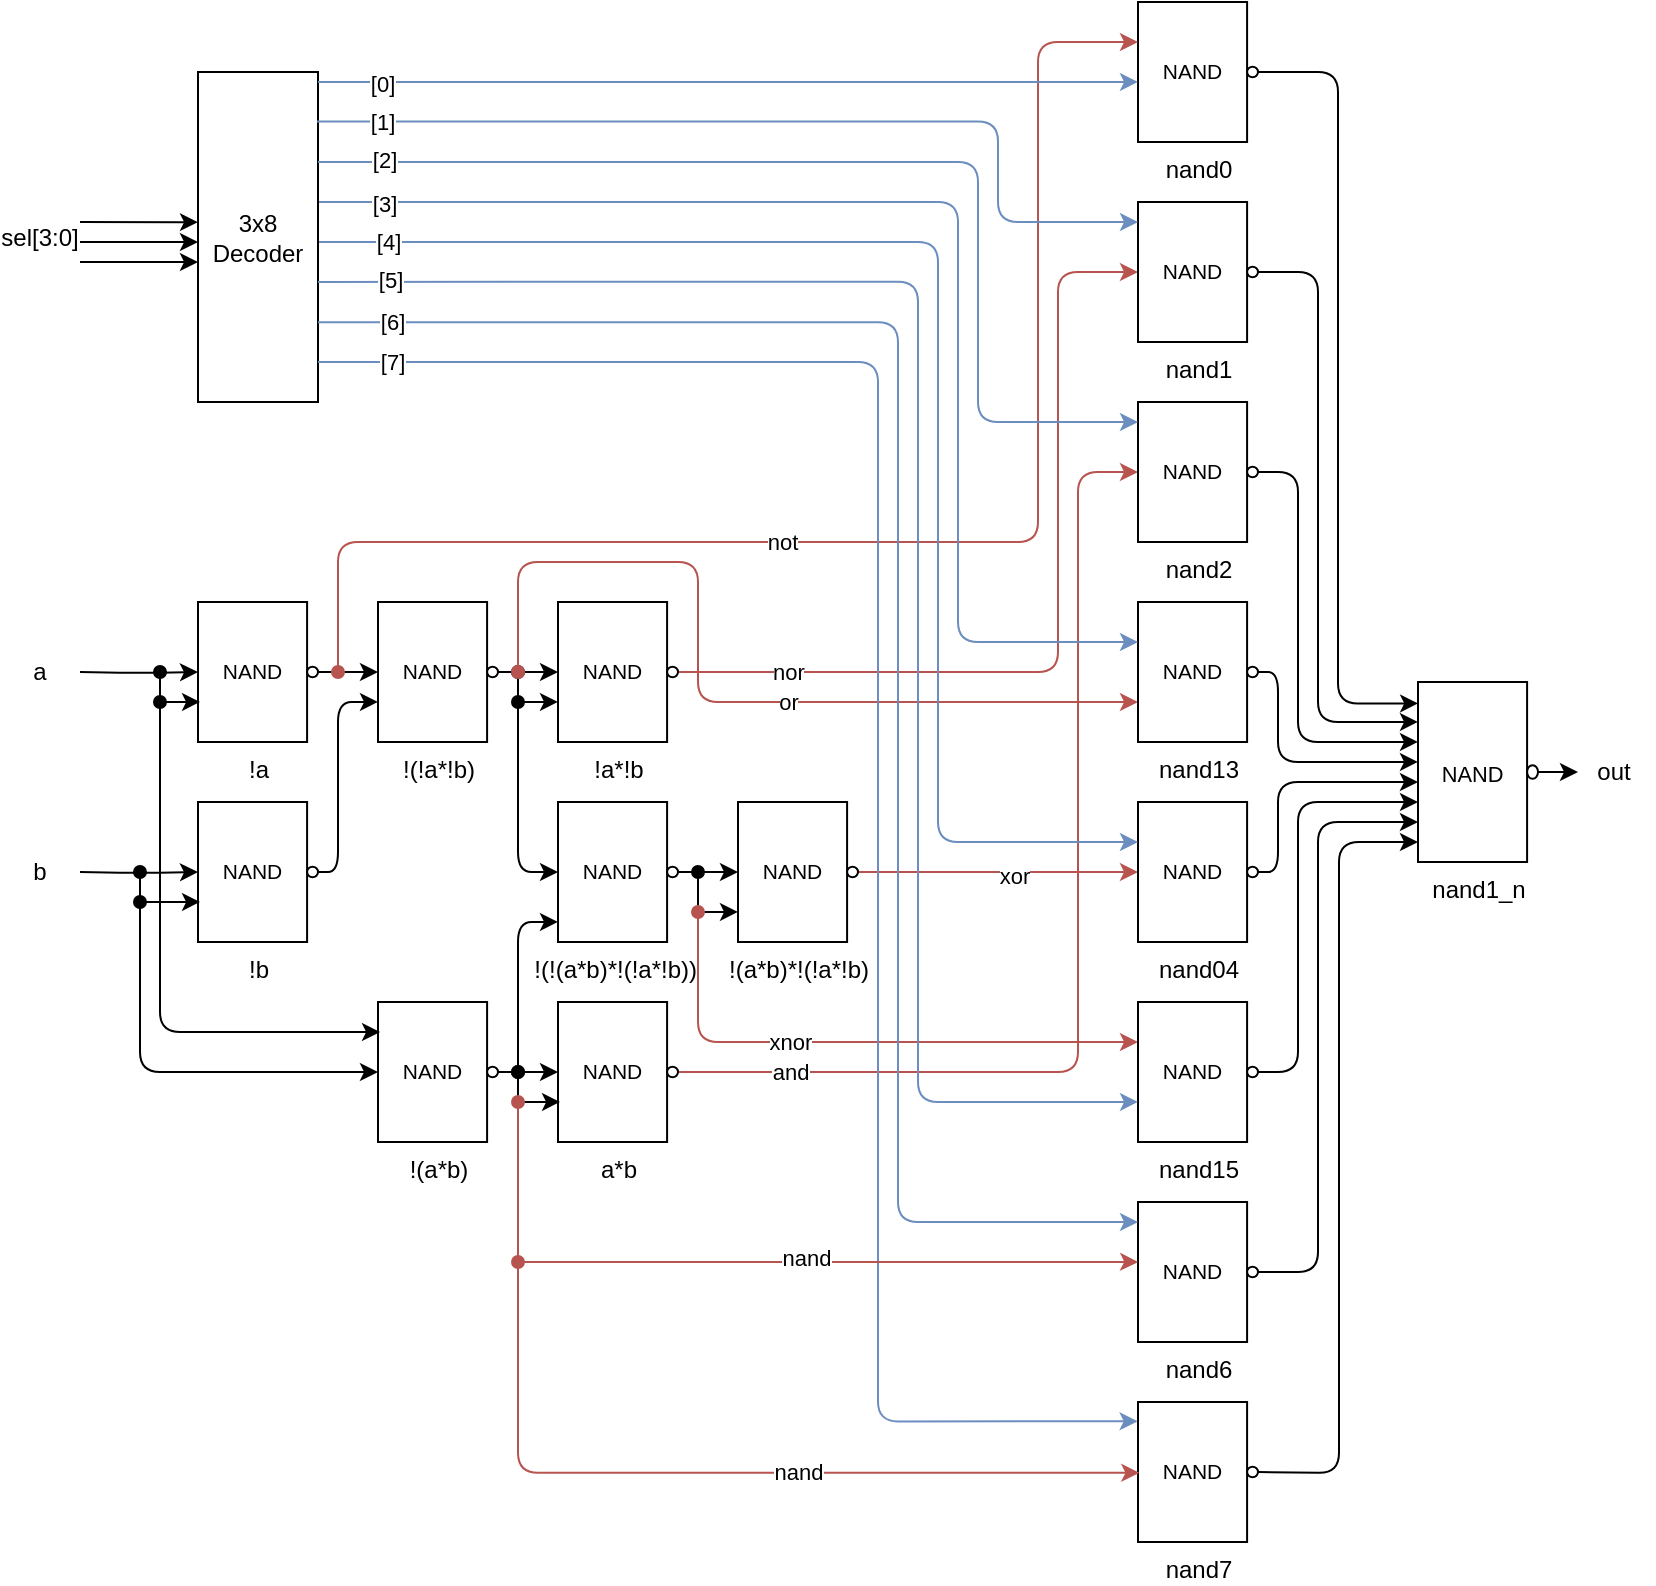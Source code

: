 <mxfile version="13.7.8" type="device"><diagram id="gERqVM2c5G27onremeGH" name="Page-1"><mxGraphModel dx="1395" dy="629" grid="1" gridSize="10" guides="1" tooltips="1" connect="1" arrows="1" fold="1" page="1" pageScale="1" pageWidth="827" pageHeight="1169" math="0" shadow="0"><root><mxCell id="0"/><mxCell id="1" parent="0"/><mxCell id="Pb6sebcaJ1ZxMgQgbQlf-18" value="" style="edgeStyle=orthogonalEdgeStyle;rounded=1;orthogonalLoop=1;jettySize=auto;html=1;startArrow=none;startFill=0;" parent="1" source="Pb6sebcaJ1ZxMgQgbQlf-1" target="Pb6sebcaJ1ZxMgQgbQlf-12" edge="1"><mxGeometry relative="1" as="geometry"/></mxCell><mxCell id="Pb6sebcaJ1ZxMgQgbQlf-78" style="edgeStyle=orthogonalEdgeStyle;rounded=1;orthogonalLoop=1;jettySize=auto;html=1;startArrow=none;startFill=0;endArrow=classic;endFill=1;" parent="1" target="Pb6sebcaJ1ZxMgQgbQlf-1" edge="1"><mxGeometry relative="1" as="geometry"><mxPoint x="40" y="505" as="sourcePoint"/></mxGeometry></mxCell><mxCell id="Pb6sebcaJ1ZxMgQgbQlf-1" value="!a" style="verticalLabelPosition=bottom;shadow=0;dashed=0;align=center;html=1;verticalAlign=top;shape=mxgraph.electrical.iec_logic_gates.nand;" parent="1" vertex="1"><mxGeometry x="99" y="470" width="60" height="70" as="geometry"/></mxCell><mxCell id="Pb6sebcaJ1ZxMgQgbQlf-21" value="" style="edgeStyle=orthogonalEdgeStyle;rounded=1;orthogonalLoop=1;jettySize=auto;html=1;startArrow=none;startFill=0;" parent="1" source="Pb6sebcaJ1ZxMgQgbQlf-2" target="Pb6sebcaJ1ZxMgQgbQlf-7" edge="1"><mxGeometry relative="1" as="geometry"/></mxCell><mxCell id="Pb6sebcaJ1ZxMgQgbQlf-2" value="!(!(a*b)*!(!a*!b))&amp;nbsp;" style="verticalLabelPosition=bottom;shadow=0;dashed=0;align=center;html=1;verticalAlign=top;shape=mxgraph.electrical.iec_logic_gates.nand;" parent="1" vertex="1"><mxGeometry x="279" y="570" width="60" height="70" as="geometry"/></mxCell><mxCell id="Pb6sebcaJ1ZxMgQgbQlf-39" style="edgeStyle=orthogonalEdgeStyle;rounded=1;orthogonalLoop=1;jettySize=auto;html=1;startArrow=none;startFill=0;entryX=0;entryY=0.5;entryDx=0;entryDy=0;entryPerimeter=0;fillColor=#f8cecc;strokeColor=#b85450;" parent="1" source="Pb6sebcaJ1ZxMgQgbQlf-5" target="Pb6sebcaJ1ZxMgQgbQlf-42" edge="1"><mxGeometry relative="1" as="geometry"><mxPoint x="539" y="450" as="targetPoint"/><Array as="points"><mxPoint x="539" y="705"/><mxPoint x="539" y="405"/></Array></mxGeometry></mxCell><mxCell id="Pb6sebcaJ1ZxMgQgbQlf-89" value="and" style="edgeLabel;html=1;align=center;verticalAlign=middle;resizable=0;points=[];" parent="Pb6sebcaJ1ZxMgQgbQlf-39" vertex="1" connectable="0"><mxGeometry x="-0.789" relative="1" as="geometry"><mxPoint as="offset"/></mxGeometry></mxCell><mxCell id="Pb6sebcaJ1ZxMgQgbQlf-5" value="a*b" style="verticalLabelPosition=bottom;shadow=0;dashed=0;align=center;html=1;verticalAlign=top;shape=mxgraph.electrical.iec_logic_gates.nand;" parent="1" vertex="1"><mxGeometry x="279" y="670" width="60" height="70" as="geometry"/></mxCell><mxCell id="Pb6sebcaJ1ZxMgQgbQlf-30" style="edgeStyle=orthogonalEdgeStyle;rounded=1;orthogonalLoop=1;jettySize=auto;html=1;startArrow=none;startFill=0;entryX=0;entryY=0.5;entryDx=0;entryDy=0;entryPerimeter=0;fillColor=#f8cecc;strokeColor=#b85450;" parent="1" source="Pb6sebcaJ1ZxMgQgbQlf-6" target="Pb6sebcaJ1ZxMgQgbQlf-10" edge="1"><mxGeometry relative="1" as="geometry"><mxPoint x="509" y="505" as="targetPoint"/><Array as="points"><mxPoint x="529" y="505"/><mxPoint x="529" y="305"/></Array></mxGeometry></mxCell><mxCell id="Pb6sebcaJ1ZxMgQgbQlf-87" value="nor" style="edgeLabel;html=1;align=center;verticalAlign=middle;resizable=0;points=[];" parent="Pb6sebcaJ1ZxMgQgbQlf-30" vertex="1" connectable="0"><mxGeometry x="-0.747" relative="1" as="geometry"><mxPoint as="offset"/></mxGeometry></mxCell><mxCell id="Pb6sebcaJ1ZxMgQgbQlf-6" value="!a*!b" style="verticalLabelPosition=bottom;shadow=0;dashed=0;align=center;html=1;verticalAlign=top;shape=mxgraph.electrical.iec_logic_gates.nand;" parent="1" vertex="1"><mxGeometry x="279" y="470" width="60" height="70" as="geometry"/></mxCell><mxCell id="Pb6sebcaJ1ZxMgQgbQlf-34" value="" style="edgeStyle=orthogonalEdgeStyle;rounded=1;orthogonalLoop=1;jettySize=auto;html=1;startArrow=none;startFill=0;entryX=0;entryY=0.5;entryDx=0;entryDy=0;entryPerimeter=0;fillColor=#f8cecc;strokeColor=#b85450;" parent="1" source="Pb6sebcaJ1ZxMgQgbQlf-7" target="Pb6sebcaJ1ZxMgQgbQlf-44" edge="1"><mxGeometry relative="1" as="geometry"><mxPoint x="509" y="605" as="targetPoint"/></mxGeometry></mxCell><mxCell id="nxK1gj--eLowFQ3Tf39G-1" value="xor" style="edgeLabel;html=1;align=center;verticalAlign=middle;resizable=0;points=[];" vertex="1" connectable="0" parent="Pb6sebcaJ1ZxMgQgbQlf-34"><mxGeometry x="0.114" y="-2" relative="1" as="geometry"><mxPoint as="offset"/></mxGeometry></mxCell><mxCell id="Pb6sebcaJ1ZxMgQgbQlf-7" value="!(a*b)*!(!a*!b)" style="verticalLabelPosition=bottom;shadow=0;dashed=0;align=center;html=1;verticalAlign=top;shape=mxgraph.electrical.iec_logic_gates.nand;" parent="1" vertex="1"><mxGeometry x="369" y="570" width="60" height="70" as="geometry"/></mxCell><mxCell id="Pb6sebcaJ1ZxMgQgbQlf-26" style="edgeStyle=orthogonalEdgeStyle;rounded=1;orthogonalLoop=1;jettySize=auto;html=1;startArrow=oval;startFill=1;entryX=0;entryY=0.857;entryDx=0;entryDy=0;entryPerimeter=0;" parent="1" target="Pb6sebcaJ1ZxMgQgbQlf-2" edge="1"><mxGeometry relative="1" as="geometry"><mxPoint x="349" y="705" as="targetPoint"/><mxPoint x="259" y="705" as="sourcePoint"/><Array as="points"><mxPoint x="259" y="630"/></Array></mxGeometry></mxCell><mxCell id="Pb6sebcaJ1ZxMgQgbQlf-67" style="edgeStyle=orthogonalEdgeStyle;rounded=1;orthogonalLoop=1;jettySize=auto;html=1;entryX=0.001;entryY=0.119;entryDx=0;entryDy=0;entryPerimeter=0;startArrow=none;startFill=0;" parent="1" source="Pb6sebcaJ1ZxMgQgbQlf-9" target="Pb6sebcaJ1ZxMgQgbQlf-63" edge="1"><mxGeometry relative="1" as="geometry"><Array as="points"><mxPoint x="669" y="205"/><mxPoint x="669" y="521"/></Array></mxGeometry></mxCell><mxCell id="Pb6sebcaJ1ZxMgQgbQlf-9" value="nand0" style="verticalLabelPosition=bottom;shadow=0;dashed=0;align=center;html=1;verticalAlign=top;shape=mxgraph.electrical.iec_logic_gates.nand;" parent="1" vertex="1"><mxGeometry x="569" y="170" width="60" height="70" as="geometry"/></mxCell><mxCell id="Pb6sebcaJ1ZxMgQgbQlf-66" style="edgeStyle=orthogonalEdgeStyle;rounded=1;orthogonalLoop=1;jettySize=auto;html=1;entryX=0;entryY=0.222;entryDx=0;entryDy=0;entryPerimeter=0;startArrow=none;startFill=0;" parent="1" source="Pb6sebcaJ1ZxMgQgbQlf-10" target="Pb6sebcaJ1ZxMgQgbQlf-63" edge="1"><mxGeometry relative="1" as="geometry"><Array as="points"><mxPoint x="659" y="305"/><mxPoint x="659" y="530"/></Array></mxGeometry></mxCell><mxCell id="Pb6sebcaJ1ZxMgQgbQlf-10" value="nand1" style="verticalLabelPosition=bottom;shadow=0;dashed=0;align=center;html=1;verticalAlign=top;shape=mxgraph.electrical.iec_logic_gates.nand;" parent="1" vertex="1"><mxGeometry x="569" y="270" width="60" height="70" as="geometry"/></mxCell><mxCell id="Pb6sebcaJ1ZxMgQgbQlf-15" value="" style="edgeStyle=orthogonalEdgeStyle;rounded=1;orthogonalLoop=1;jettySize=auto;html=1;entryX=0;entryY=0.714;entryDx=0;entryDy=0;entryPerimeter=0;" parent="1" source="Pb6sebcaJ1ZxMgQgbQlf-11" target="Pb6sebcaJ1ZxMgQgbQlf-12" edge="1"><mxGeometry relative="1" as="geometry"><Array as="points"><mxPoint x="169" y="605"/><mxPoint x="169" y="520"/></Array></mxGeometry></mxCell><mxCell id="Pb6sebcaJ1ZxMgQgbQlf-79" style="edgeStyle=orthogonalEdgeStyle;rounded=1;orthogonalLoop=1;jettySize=auto;html=1;startArrow=none;startFill=0;endArrow=classic;endFill=1;" parent="1" target="Pb6sebcaJ1ZxMgQgbQlf-11" edge="1"><mxGeometry relative="1" as="geometry"><mxPoint x="40" y="605" as="sourcePoint"/></mxGeometry></mxCell><mxCell id="Pb6sebcaJ1ZxMgQgbQlf-11" value="!b" style="verticalLabelPosition=bottom;shadow=0;dashed=0;align=center;html=1;verticalAlign=top;shape=mxgraph.electrical.iec_logic_gates.nand;" parent="1" vertex="1"><mxGeometry x="99" y="570" width="60" height="70" as="geometry"/></mxCell><mxCell id="Pb6sebcaJ1ZxMgQgbQlf-16" style="edgeStyle=orthogonalEdgeStyle;rounded=1;orthogonalLoop=1;jettySize=auto;html=1;entryX=0;entryY=0.5;entryDx=0;entryDy=0;entryPerimeter=0;" parent="1" source="Pb6sebcaJ1ZxMgQgbQlf-12" target="Pb6sebcaJ1ZxMgQgbQlf-6" edge="1"><mxGeometry relative="1" as="geometry"/></mxCell><mxCell id="Pb6sebcaJ1ZxMgQgbQlf-12" value="!(!a*!b)" style="verticalLabelPosition=bottom;shadow=0;dashed=0;align=center;html=1;verticalAlign=top;shape=mxgraph.electrical.iec_logic_gates.nand;" parent="1" vertex="1"><mxGeometry x="189" y="470" width="60" height="70" as="geometry"/></mxCell><mxCell id="Pb6sebcaJ1ZxMgQgbQlf-23" value="" style="edgeStyle=orthogonalEdgeStyle;rounded=1;orthogonalLoop=1;jettySize=auto;html=1;startArrow=none;startFill=0;" parent="1" source="Pb6sebcaJ1ZxMgQgbQlf-13" target="Pb6sebcaJ1ZxMgQgbQlf-5" edge="1"><mxGeometry relative="1" as="geometry"/></mxCell><mxCell id="Pb6sebcaJ1ZxMgQgbQlf-17" value="" style="endArrow=classic;html=1;edgeStyle=orthogonalEdgeStyle;startArrow=oval;startFill=1;entryX=0;entryY=0.714;entryDx=0;entryDy=0;entryPerimeter=0;rounded=0;" parent="1" target="Pb6sebcaJ1ZxMgQgbQlf-6" edge="1"><mxGeometry width="50" height="50" relative="1" as="geometry"><mxPoint x="259" y="505" as="sourcePoint"/><mxPoint x="309" y="410" as="targetPoint"/><Array as="points"><mxPoint x="259" y="520"/></Array></mxGeometry></mxCell><mxCell id="Pb6sebcaJ1ZxMgQgbQlf-20" value="" style="endArrow=classic;html=1;edgeStyle=orthogonalEdgeStyle;startArrow=oval;startFill=1;entryX=0;entryY=0.5;entryDx=0;entryDy=0;entryPerimeter=0;rounded=1;" parent="1" target="Pb6sebcaJ1ZxMgQgbQlf-2" edge="1"><mxGeometry width="50" height="50" relative="1" as="geometry"><mxPoint x="259" y="520" as="sourcePoint"/><mxPoint x="289" y="529.98" as="targetPoint"/><Array as="points"><mxPoint x="259" y="605"/></Array></mxGeometry></mxCell><mxCell id="Pb6sebcaJ1ZxMgQgbQlf-22" value="" style="endArrow=classic;html=1;edgeStyle=orthogonalEdgeStyle;startArrow=oval;startFill=1;entryX=0;entryY=0.857;entryDx=0;entryDy=0;entryPerimeter=0;rounded=0;" parent="1" edge="1"><mxGeometry width="50" height="50" relative="1" as="geometry"><mxPoint x="349" y="605" as="sourcePoint"/><mxPoint x="369" y="624.99" as="targetPoint"/><Array as="points"><mxPoint x="349" y="625"/></Array></mxGeometry></mxCell><mxCell id="Pb6sebcaJ1ZxMgQgbQlf-25" value="" style="endArrow=classic;html=1;edgeStyle=orthogonalEdgeStyle;startArrow=oval;startFill=1;entryX=0;entryY=0.286;entryDx=0;entryDy=0;entryPerimeter=0;fillColor=#f8cecc;strokeColor=#b85450;" parent="1" target="Pb6sebcaJ1ZxMgQgbQlf-9" edge="1"><mxGeometry width="50" height="50" relative="1" as="geometry"><mxPoint x="169" y="505" as="sourcePoint"/><mxPoint x="339" y="450" as="targetPoint"/><Array as="points"><mxPoint x="169" y="440"/><mxPoint x="519" y="440"/><mxPoint x="519" y="190"/></Array></mxGeometry></mxCell><mxCell id="Pb6sebcaJ1ZxMgQgbQlf-84" value="not" style="edgeLabel;html=1;align=center;verticalAlign=middle;resizable=0;points=[];" parent="Pb6sebcaJ1ZxMgQgbQlf-25" vertex="1" connectable="0"><mxGeometry x="-0.197" relative="1" as="geometry"><mxPoint as="offset"/></mxGeometry></mxCell><mxCell id="Pb6sebcaJ1ZxMgQgbQlf-27" value="" style="endArrow=classic;html=1;edgeStyle=orthogonalEdgeStyle;startArrow=oval;startFill=1;fillColor=#f8cecc;strokeColor=#b85450;" parent="1" target="Pb6sebcaJ1ZxMgQgbQlf-43" edge="1"><mxGeometry width="50" height="50" relative="1" as="geometry"><mxPoint x="259" y="505" as="sourcePoint"/><mxPoint x="479" y="305" as="targetPoint"/><Array as="points"><mxPoint x="259" y="450"/><mxPoint x="349" y="450"/><mxPoint x="349" y="520"/></Array></mxGeometry></mxCell><mxCell id="Pb6sebcaJ1ZxMgQgbQlf-88" value="or" style="edgeLabel;html=1;align=center;verticalAlign=middle;resizable=0;points=[];" parent="Pb6sebcaJ1ZxMgQgbQlf-27" vertex="1" connectable="0"><mxGeometry x="0.195" relative="1" as="geometry"><mxPoint as="offset"/></mxGeometry></mxCell><mxCell id="Pb6sebcaJ1ZxMgQgbQlf-32" value="" style="endArrow=classic;html=1;startArrow=oval;startFill=1;edgeStyle=orthogonalEdgeStyle;fillColor=#f8cecc;strokeColor=#b85450;" parent="1" target="Pb6sebcaJ1ZxMgQgbQlf-45" edge="1"><mxGeometry width="50" height="50" relative="1" as="geometry"><mxPoint x="349" y="625" as="sourcePoint"/><mxPoint x="529" y="690" as="targetPoint"/><Array as="points"><mxPoint x="349" y="690"/></Array></mxGeometry></mxCell><mxCell id="Pb6sebcaJ1ZxMgQgbQlf-90" value="xnor" style="edgeLabel;html=1;align=center;verticalAlign=middle;resizable=0;points=[];" parent="Pb6sebcaJ1ZxMgQgbQlf-32" vertex="1" connectable="0"><mxGeometry x="-0.548" y="46" relative="1" as="geometry"><mxPoint as="offset"/></mxGeometry></mxCell><mxCell id="Pb6sebcaJ1ZxMgQgbQlf-13" value="!(a*b)" style="verticalLabelPosition=bottom;shadow=0;dashed=0;align=center;html=1;verticalAlign=top;shape=mxgraph.electrical.iec_logic_gates.nand;" parent="1" vertex="1"><mxGeometry x="189" y="670" width="60" height="70" as="geometry"/></mxCell><mxCell id="Pb6sebcaJ1ZxMgQgbQlf-65" style="edgeStyle=orthogonalEdgeStyle;rounded=1;orthogonalLoop=1;jettySize=auto;html=1;startArrow=none;startFill=0;entryX=0;entryY=0.333;entryDx=0;entryDy=0;entryPerimeter=0;" parent="1" source="Pb6sebcaJ1ZxMgQgbQlf-42" target="Pb6sebcaJ1ZxMgQgbQlf-63" edge="1"><mxGeometry relative="1" as="geometry"><mxPoint x="729" y="550" as="targetPoint"/><Array as="points"><mxPoint x="649" y="405"/><mxPoint x="649" y="540"/></Array></mxGeometry></mxCell><mxCell id="Pb6sebcaJ1ZxMgQgbQlf-42" value="nand2" style="verticalLabelPosition=bottom;shadow=0;dashed=0;align=center;html=1;verticalAlign=top;shape=mxgraph.electrical.iec_logic_gates.nand;" parent="1" vertex="1"><mxGeometry x="569" y="370" width="60" height="70" as="geometry"/></mxCell><mxCell id="Pb6sebcaJ1ZxMgQgbQlf-68" style="edgeStyle=orthogonalEdgeStyle;rounded=1;orthogonalLoop=1;jettySize=auto;html=1;entryX=0;entryY=0.444;entryDx=0;entryDy=0;entryPerimeter=0;startArrow=none;startFill=0;" parent="1" source="Pb6sebcaJ1ZxMgQgbQlf-43" target="Pb6sebcaJ1ZxMgQgbQlf-63" edge="1"><mxGeometry relative="1" as="geometry"><Array as="points"><mxPoint x="639" y="505"/><mxPoint x="639" y="550"/></Array></mxGeometry></mxCell><mxCell id="Pb6sebcaJ1ZxMgQgbQlf-43" value="nand13" style="verticalLabelPosition=bottom;shadow=0;dashed=0;align=center;html=1;verticalAlign=top;shape=mxgraph.electrical.iec_logic_gates.nand;" parent="1" vertex="1"><mxGeometry x="569" y="470" width="60" height="70" as="geometry"/></mxCell><mxCell id="Pb6sebcaJ1ZxMgQgbQlf-69" style="edgeStyle=orthogonalEdgeStyle;rounded=1;orthogonalLoop=1;jettySize=auto;html=1;entryX=0;entryY=0.556;entryDx=0;entryDy=0;entryPerimeter=0;startArrow=none;startFill=0;" parent="1" source="Pb6sebcaJ1ZxMgQgbQlf-44" target="Pb6sebcaJ1ZxMgQgbQlf-63" edge="1"><mxGeometry relative="1" as="geometry"><Array as="points"><mxPoint x="639" y="605"/><mxPoint x="639" y="560"/></Array></mxGeometry></mxCell><mxCell id="Pb6sebcaJ1ZxMgQgbQlf-44" value="nand04" style="verticalLabelPosition=bottom;shadow=0;dashed=0;align=center;html=1;verticalAlign=top;shape=mxgraph.electrical.iec_logic_gates.nand;" parent="1" vertex="1"><mxGeometry x="569" y="570" width="60" height="70" as="geometry"/></mxCell><mxCell id="Pb6sebcaJ1ZxMgQgbQlf-70" style="edgeStyle=orthogonalEdgeStyle;rounded=1;orthogonalLoop=1;jettySize=auto;html=1;entryX=0;entryY=0.667;entryDx=0;entryDy=0;entryPerimeter=0;startArrow=none;startFill=0;" parent="1" source="Pb6sebcaJ1ZxMgQgbQlf-45" target="Pb6sebcaJ1ZxMgQgbQlf-63" edge="1"><mxGeometry relative="1" as="geometry"><Array as="points"><mxPoint x="649" y="705"/><mxPoint x="649" y="570"/></Array></mxGeometry></mxCell><mxCell id="Pb6sebcaJ1ZxMgQgbQlf-45" value="nand15" style="verticalLabelPosition=bottom;shadow=0;dashed=0;align=center;html=1;verticalAlign=top;shape=mxgraph.electrical.iec_logic_gates.nand;" parent="1" vertex="1"><mxGeometry x="569" y="670" width="60" height="70" as="geometry"/></mxCell><mxCell id="Pb6sebcaJ1ZxMgQgbQlf-72" style="edgeStyle=orthogonalEdgeStyle;rounded=1;orthogonalLoop=1;jettySize=auto;html=1;startArrow=none;startFill=0;entryX=0;entryY=0.778;entryDx=0;entryDy=0;entryPerimeter=0;" parent="1" source="Pb6sebcaJ1ZxMgQgbQlf-46" target="Pb6sebcaJ1ZxMgQgbQlf-63" edge="1"><mxGeometry relative="1" as="geometry"><mxPoint x="699" y="580" as="targetPoint"/><Array as="points"><mxPoint x="659" y="805"/><mxPoint x="659" y="580"/></Array></mxGeometry></mxCell><mxCell id="Pb6sebcaJ1ZxMgQgbQlf-46" value="nand6" style="verticalLabelPosition=bottom;shadow=0;dashed=0;align=center;html=1;verticalAlign=top;shape=mxgraph.electrical.iec_logic_gates.nand;" parent="1" vertex="1"><mxGeometry x="569" y="770" width="60" height="70" as="geometry"/></mxCell><mxCell id="Pb6sebcaJ1ZxMgQgbQlf-73" style="edgeStyle=orthogonalEdgeStyle;rounded=1;orthogonalLoop=1;jettySize=auto;html=1;entryX=0;entryY=0.889;entryDx=0;entryDy=0;entryPerimeter=0;startArrow=none;startFill=0;" parent="1" target="Pb6sebcaJ1ZxMgQgbQlf-63" edge="1"><mxGeometry relative="1" as="geometry"><mxPoint x="629" y="905" as="sourcePoint"/></mxGeometry></mxCell><mxCell id="Pb6sebcaJ1ZxMgQgbQlf-47" value="nand7" style="verticalLabelPosition=bottom;shadow=0;dashed=0;align=center;html=1;verticalAlign=top;shape=mxgraph.electrical.iec_logic_gates.nand;" parent="1" vertex="1"><mxGeometry x="569" y="870" width="60" height="70" as="geometry"/></mxCell><mxCell id="Pb6sebcaJ1ZxMgQgbQlf-48" value="" style="endArrow=classic;html=1;startArrow=oval;startFill=1;entryX=0.011;entryY=0.506;entryDx=0;entryDy=0;entryPerimeter=0;edgeStyle=orthogonalEdgeStyle;fillColor=#f8cecc;strokeColor=#b85450;" parent="1" edge="1" target="Pb6sebcaJ1ZxMgQgbQlf-47"><mxGeometry width="50" height="50" relative="1" as="geometry"><mxPoint x="259" y="800" as="sourcePoint"/><mxPoint x="569" y="905" as="targetPoint"/><Array as="points"><mxPoint x="259" y="905"/></Array></mxGeometry></mxCell><mxCell id="Pb6sebcaJ1ZxMgQgbQlf-92" value="nand" style="edgeLabel;html=1;align=center;verticalAlign=middle;resizable=0;points=[];" parent="Pb6sebcaJ1ZxMgQgbQlf-48" vertex="1" connectable="0"><mxGeometry x="0.177" y="1" relative="1" as="geometry"><mxPoint as="offset"/></mxGeometry></mxCell><mxCell id="Pb6sebcaJ1ZxMgQgbQlf-54" style="edgeStyle=orthogonalEdgeStyle;rounded=1;orthogonalLoop=1;jettySize=auto;html=1;startArrow=none;startFill=0;exitX=1;exitY=0.394;exitDx=0;exitDy=0;exitPerimeter=0;entryX=0;entryY=0.286;entryDx=0;entryDy=0;entryPerimeter=0;fillColor=#dae8fc;strokeColor=#6c8ebf;" parent="1" source="Pb6sebcaJ1ZxMgQgbQlf-51" target="Pb6sebcaJ1ZxMgQgbQlf-43" edge="1"><mxGeometry relative="1" as="geometry"><mxPoint x="289" y="270" as="targetPoint"/><Array as="points"><mxPoint x="479" y="270"/><mxPoint x="479" y="490"/></Array></mxGeometry></mxCell><mxCell id="Pb6sebcaJ1ZxMgQgbQlf-100" value="[3]" style="edgeLabel;html=1;align=center;verticalAlign=middle;resizable=0;points=[];" parent="Pb6sebcaJ1ZxMgQgbQlf-54" vertex="1" connectable="0"><mxGeometry x="-0.895" y="-1" relative="1" as="geometry"><mxPoint as="offset"/></mxGeometry></mxCell><mxCell id="Pb6sebcaJ1ZxMgQgbQlf-55" style="edgeStyle=orthogonalEdgeStyle;rounded=1;orthogonalLoop=1;jettySize=auto;html=1;startArrow=none;startFill=0;exitX=1;exitY=0.515;exitDx=0;exitDy=0;exitPerimeter=0;entryX=0;entryY=0.286;entryDx=0;entryDy=0;entryPerimeter=0;fillColor=#dae8fc;strokeColor=#6c8ebf;" parent="1" source="Pb6sebcaJ1ZxMgQgbQlf-51" target="Pb6sebcaJ1ZxMgQgbQlf-44" edge="1"><mxGeometry relative="1" as="geometry"><mxPoint x="289" y="290" as="targetPoint"/><mxPoint x="189" y="290" as="sourcePoint"/><Array as="points"><mxPoint x="469" y="290"/><mxPoint x="469" y="590"/></Array></mxGeometry></mxCell><mxCell id="Pb6sebcaJ1ZxMgQgbQlf-101" value="[4]" style="edgeLabel;html=1;align=center;verticalAlign=middle;resizable=0;points=[];" parent="Pb6sebcaJ1ZxMgQgbQlf-55" vertex="1" connectable="0"><mxGeometry x="-0.903" relative="1" as="geometry"><mxPoint as="offset"/></mxGeometry></mxCell><mxCell id="Pb6sebcaJ1ZxMgQgbQlf-51" value="3x8&lt;br&gt;Decoder" style="rounded=0;whiteSpace=wrap;html=1;" parent="1" vertex="1"><mxGeometry x="99" y="205" width="60" height="165" as="geometry"/></mxCell><mxCell id="Pb6sebcaJ1ZxMgQgbQlf-52" value="" style="endArrow=classic;html=1;exitX=0.992;exitY=0.15;exitDx=0;exitDy=0;exitPerimeter=0;edgeStyle=orthogonalEdgeStyle;entryX=0;entryY=0.143;entryDx=0;entryDy=0;entryPerimeter=0;fillColor=#dae8fc;strokeColor=#6c8ebf;" parent="1" source="Pb6sebcaJ1ZxMgQgbQlf-51" target="Pb6sebcaJ1ZxMgQgbQlf-10" edge="1"><mxGeometry width="50" height="50" relative="1" as="geometry"><mxPoint x="219" y="220" as="sourcePoint"/><mxPoint x="279" y="230" as="targetPoint"/><Array as="points"><mxPoint x="499" y="230"/><mxPoint x="499" y="280"/></Array></mxGeometry></mxCell><mxCell id="Pb6sebcaJ1ZxMgQgbQlf-98" value="[1]" style="edgeLabel;html=1;align=center;verticalAlign=middle;resizable=0;points=[];" parent="Pb6sebcaJ1ZxMgQgbQlf-52" vertex="1" connectable="0"><mxGeometry x="-0.859" relative="1" as="geometry"><mxPoint as="offset"/></mxGeometry></mxCell><mxCell id="Pb6sebcaJ1ZxMgQgbQlf-56" value="" style="endArrow=classic;html=1;exitX=1;exitY=0.636;exitDx=0;exitDy=0;exitPerimeter=0;edgeStyle=orthogonalEdgeStyle;entryX=0;entryY=0.714;entryDx=0;entryDy=0;entryPerimeter=0;fillColor=#dae8fc;strokeColor=#6c8ebf;" parent="1" source="Pb6sebcaJ1ZxMgQgbQlf-51" target="Pb6sebcaJ1ZxMgQgbQlf-45" edge="1"><mxGeometry width="50" height="50" relative="1" as="geometry"><mxPoint x="169" y="330" as="sourcePoint"/><mxPoint x="289" y="310" as="targetPoint"/><Array as="points"><mxPoint x="459" y="310"/><mxPoint x="459" y="720"/></Array></mxGeometry></mxCell><mxCell id="Pb6sebcaJ1ZxMgQgbQlf-102" value="[5]" style="edgeLabel;html=1;align=center;verticalAlign=middle;resizable=0;points=[];" parent="Pb6sebcaJ1ZxMgQgbQlf-56" vertex="1" connectable="0"><mxGeometry x="-0.914" y="1" relative="1" as="geometry"><mxPoint as="offset"/></mxGeometry></mxCell><mxCell id="Pb6sebcaJ1ZxMgQgbQlf-57" value="" style="endArrow=classic;html=1;exitX=1;exitY=0.758;exitDx=0;exitDy=0;exitPerimeter=0;edgeStyle=orthogonalEdgeStyle;fillColor=#dae8fc;strokeColor=#6c8ebf;entryX=0;entryY=0.143;entryDx=0;entryDy=0;entryPerimeter=0;" parent="1" source="Pb6sebcaJ1ZxMgQgbQlf-51" target="Pb6sebcaJ1ZxMgQgbQlf-46" edge="1"><mxGeometry width="50" height="50" relative="1" as="geometry"><mxPoint x="159" y="330" as="sourcePoint"/><mxPoint x="289" y="330" as="targetPoint"/><Array as="points"><mxPoint x="449" y="330"/><mxPoint x="449" y="780"/></Array></mxGeometry></mxCell><mxCell id="Pb6sebcaJ1ZxMgQgbQlf-103" value="[6]" style="edgeLabel;html=1;align=center;verticalAlign=middle;resizable=0;points=[];" parent="Pb6sebcaJ1ZxMgQgbQlf-57" vertex="1" connectable="0"><mxGeometry x="-0.915" relative="1" as="geometry"><mxPoint as="offset"/></mxGeometry></mxCell><mxCell id="Pb6sebcaJ1ZxMgQgbQlf-58" value="" style="endArrow=classic;startArrow=none;html=1;startFill=0;exitX=1;exitY=0.03;exitDx=0;exitDy=0;exitPerimeter=0;edgeStyle=orthogonalEdgeStyle;entryX=0;entryY=0.571;entryDx=0;entryDy=0;entryPerimeter=0;fillColor=#dae8fc;strokeColor=#6c8ebf;" parent="1" source="Pb6sebcaJ1ZxMgQgbQlf-51" target="Pb6sebcaJ1ZxMgQgbQlf-9" edge="1"><mxGeometry width="50" height="50" relative="1" as="geometry"><mxPoint x="149" y="340" as="sourcePoint"/><mxPoint x="279" y="210" as="targetPoint"/></mxGeometry></mxCell><mxCell id="Pb6sebcaJ1ZxMgQgbQlf-97" value="[0]" style="edgeLabel;html=1;align=center;verticalAlign=middle;resizable=0;points=[];" parent="Pb6sebcaJ1ZxMgQgbQlf-58" vertex="1" connectable="0"><mxGeometry x="-0.845" y="-1" relative="1" as="geometry"><mxPoint as="offset"/></mxGeometry></mxCell><mxCell id="Pb6sebcaJ1ZxMgQgbQlf-59" value="" style="endArrow=classic;startArrow=none;html=1;startFill=0;edgeStyle=orthogonalEdgeStyle;exitX=1;exitY=0.879;exitDx=0;exitDy=0;exitPerimeter=0;fillColor=#dae8fc;strokeColor=#6c8ebf;entryX=-0.003;entryY=0.138;entryDx=0;entryDy=0;entryPerimeter=0;" parent="1" source="Pb6sebcaJ1ZxMgQgbQlf-51" edge="1" target="Pb6sebcaJ1ZxMgQgbQlf-47"><mxGeometry width="50" height="50" relative="1" as="geometry"><mxPoint x="189" y="390" as="sourcePoint"/><mxPoint x="569" y="880.01" as="targetPoint"/><Array as="points"><mxPoint x="439" y="350"/><mxPoint x="439" y="880"/></Array></mxGeometry></mxCell><mxCell id="Pb6sebcaJ1ZxMgQgbQlf-104" value="[7]" style="edgeLabel;html=1;align=center;verticalAlign=middle;resizable=0;points=[];" parent="Pb6sebcaJ1ZxMgQgbQlf-59" vertex="1" connectable="0"><mxGeometry x="-0.922" relative="1" as="geometry"><mxPoint as="offset"/></mxGeometry></mxCell><mxCell id="Pb6sebcaJ1ZxMgQgbQlf-60" value="" style="endArrow=classic;startArrow=none;html=1;startFill=0;exitX=1;exitY=0.273;exitDx=0;exitDy=0;exitPerimeter=0;edgeStyle=orthogonalEdgeStyle;entryX=0;entryY=0.143;entryDx=0;entryDy=0;entryPerimeter=0;fillColor=#dae8fc;strokeColor=#6c8ebf;" parent="1" source="Pb6sebcaJ1ZxMgQgbQlf-51" target="Pb6sebcaJ1ZxMgQgbQlf-42" edge="1"><mxGeometry width="50" height="50" relative="1" as="geometry"><mxPoint x="159" y="350" as="sourcePoint"/><mxPoint x="279" y="250" as="targetPoint"/><Array as="points"><mxPoint x="489" y="250"/><mxPoint x="489" y="380"/></Array></mxGeometry></mxCell><mxCell id="Pb6sebcaJ1ZxMgQgbQlf-99" value="[2]" style="edgeLabel;html=1;align=center;verticalAlign=middle;resizable=0;points=[];" parent="Pb6sebcaJ1ZxMgQgbQlf-60" vertex="1" connectable="0"><mxGeometry x="-0.88" y="1" relative="1" as="geometry"><mxPoint as="offset"/></mxGeometry></mxCell><mxCell id="Pb6sebcaJ1ZxMgQgbQlf-105" style="edgeStyle=orthogonalEdgeStyle;rounded=0;orthogonalLoop=1;jettySize=auto;html=1;startArrow=none;startFill=0;endArrow=classic;endFill=1;" parent="1" source="Pb6sebcaJ1ZxMgQgbQlf-63" edge="1"><mxGeometry relative="1" as="geometry"><mxPoint x="789" y="555" as="targetPoint"/></mxGeometry></mxCell><mxCell id="Pb6sebcaJ1ZxMgQgbQlf-63" value="nand1_n" style="verticalLabelPosition=bottom;shadow=0;dashed=0;align=center;html=1;verticalAlign=top;shape=mxgraph.electrical.iec_logic_gates.nand;" parent="1" vertex="1"><mxGeometry x="709" y="510" width="60" height="90" as="geometry"/></mxCell><mxCell id="Pb6sebcaJ1ZxMgQgbQlf-74" value="" style="endArrow=classic;html=1;entryX=0;entryY=0.455;entryDx=0;entryDy=0;entryPerimeter=0;endFill=1;" parent="1" target="Pb6sebcaJ1ZxMgQgbQlf-51" edge="1"><mxGeometry width="50" height="50" relative="1" as="geometry"><mxPoint x="40" y="280" as="sourcePoint"/><mxPoint x="99" y="287.5" as="targetPoint"/></mxGeometry></mxCell><mxCell id="Pb6sebcaJ1ZxMgQgbQlf-75" value="" style="endArrow=classic;html=1;entryX=0;entryY=0.455;entryDx=0;entryDy=0;entryPerimeter=0;endFill=1;" parent="1" edge="1"><mxGeometry width="50" height="50" relative="1" as="geometry"><mxPoint x="40" y="290" as="sourcePoint"/><mxPoint x="99" y="290" as="targetPoint"/></mxGeometry></mxCell><mxCell id="Pb6sebcaJ1ZxMgQgbQlf-76" value="" style="endArrow=classic;html=1;entryX=0;entryY=0.455;entryDx=0;entryDy=0;entryPerimeter=0;endFill=1;" parent="1" edge="1"><mxGeometry width="50" height="50" relative="1" as="geometry"><mxPoint x="40" y="300" as="sourcePoint"/><mxPoint x="99" y="300" as="targetPoint"/></mxGeometry></mxCell><mxCell id="Pb6sebcaJ1ZxMgQgbQlf-77" value="sel[3:0]" style="text;html=1;strokeColor=none;fillColor=none;align=center;verticalAlign=middle;whiteSpace=wrap;rounded=0;" parent="1" vertex="1"><mxGeometry y="277.5" width="40" height="20" as="geometry"/></mxCell><mxCell id="Pb6sebcaJ1ZxMgQgbQlf-80" value="" style="endArrow=classic;html=1;edgeStyle=orthogonalEdgeStyle;entryX=0.017;entryY=0.286;entryDx=0;entryDy=0;entryPerimeter=0;startArrow=oval;startFill=1;" parent="1" edge="1"><mxGeometry width="50" height="50" relative="1" as="geometry"><mxPoint x="80" y="505" as="sourcePoint"/><mxPoint x="190.02" y="685.02" as="targetPoint"/><Array as="points"><mxPoint x="80" y="685"/></Array></mxGeometry></mxCell><mxCell id="Pb6sebcaJ1ZxMgQgbQlf-81" value="" style="endArrow=classic;html=1;edgeStyle=orthogonalEdgeStyle;entryX=0;entryY=0.5;entryDx=0;entryDy=0;entryPerimeter=0;startArrow=oval;startFill=1;" parent="1" target="Pb6sebcaJ1ZxMgQgbQlf-13" edge="1"><mxGeometry width="50" height="50" relative="1" as="geometry"><mxPoint x="70" y="605" as="sourcePoint"/><mxPoint x="180.02" y="785.02" as="targetPoint"/><Array as="points"><mxPoint x="70" y="705"/></Array></mxGeometry></mxCell><mxCell id="Pb6sebcaJ1ZxMgQgbQlf-82" value="a" style="text;html=1;strokeColor=none;fillColor=none;align=center;verticalAlign=middle;whiteSpace=wrap;rounded=0;" parent="1" vertex="1"><mxGeometry y="495" width="40" height="20" as="geometry"/></mxCell><mxCell id="Pb6sebcaJ1ZxMgQgbQlf-83" value="b" style="text;html=1;strokeColor=none;fillColor=none;align=center;verticalAlign=middle;whiteSpace=wrap;rounded=0;" parent="1" vertex="1"><mxGeometry y="595" width="40" height="20" as="geometry"/></mxCell><mxCell id="Pb6sebcaJ1ZxMgQgbQlf-93" value="" style="endArrow=classic;html=1;edgeStyle=orthogonalEdgeStyle;startArrow=oval;startFill=1;entryX=0.017;entryY=0.714;entryDx=0;entryDy=0;entryPerimeter=0;rounded=0;" parent="1" target="Pb6sebcaJ1ZxMgQgbQlf-5" edge="1"><mxGeometry width="50" height="50" relative="1" as="geometry"><mxPoint x="259" y="705" as="sourcePoint"/><mxPoint x="270" y="720" as="targetPoint"/><Array as="points"><mxPoint x="259" y="720"/></Array></mxGeometry></mxCell><mxCell id="Pb6sebcaJ1ZxMgQgbQlf-24" value="" style="endArrow=classic;html=1;edgeStyle=orthogonalEdgeStyle;startArrow=oval;startFill=1;rounded=0;entryX=0.001;entryY=0.429;entryDx=0;entryDy=0;entryPerimeter=0;fillColor=#f8cecc;strokeColor=#b85450;" parent="1" target="Pb6sebcaJ1ZxMgQgbQlf-46" edge="1"><mxGeometry width="50" height="50" relative="1" as="geometry"><mxPoint x="259" y="720" as="sourcePoint"/><mxPoint x="519" y="800" as="targetPoint"/><Array as="points"><mxPoint x="259" y="800"/><mxPoint x="567" y="800"/></Array></mxGeometry></mxCell><mxCell id="Pb6sebcaJ1ZxMgQgbQlf-91" value="nand" style="edgeLabel;html=1;align=center;verticalAlign=middle;resizable=0;points=[];" parent="Pb6sebcaJ1ZxMgQgbQlf-24" vertex="1" connectable="0"><mxGeometry x="0.148" y="2" relative="1" as="geometry"><mxPoint as="offset"/></mxGeometry></mxCell><mxCell id="Pb6sebcaJ1ZxMgQgbQlf-94" value="" style="endArrow=classic;html=1;entryX=0.017;entryY=0.714;entryDx=0;entryDy=0;entryPerimeter=0;startArrow=oval;startFill=1;" parent="1" target="Pb6sebcaJ1ZxMgQgbQlf-11" edge="1"><mxGeometry width="50" height="50" relative="1" as="geometry"><mxPoint x="70" y="620" as="sourcePoint"/><mxPoint x="110" y="580" as="targetPoint"/></mxGeometry></mxCell><mxCell id="Pb6sebcaJ1ZxMgQgbQlf-95" value="" style="endArrow=classic;html=1;entryX=0.017;entryY=0.714;entryDx=0;entryDy=0;entryPerimeter=0;startArrow=oval;startFill=1;" parent="1" target="Pb6sebcaJ1ZxMgQgbQlf-1" edge="1"><mxGeometry width="50" height="50" relative="1" as="geometry"><mxPoint x="80" y="520" as="sourcePoint"/><mxPoint x="110" y="470" as="targetPoint"/></mxGeometry></mxCell><mxCell id="Pb6sebcaJ1ZxMgQgbQlf-106" value="out" style="text;html=1;strokeColor=none;fillColor=none;align=center;verticalAlign=middle;whiteSpace=wrap;rounded=0;" parent="1" vertex="1"><mxGeometry x="787" y="545" width="40" height="20" as="geometry"/></mxCell></root></mxGraphModel></diagram></mxfile>